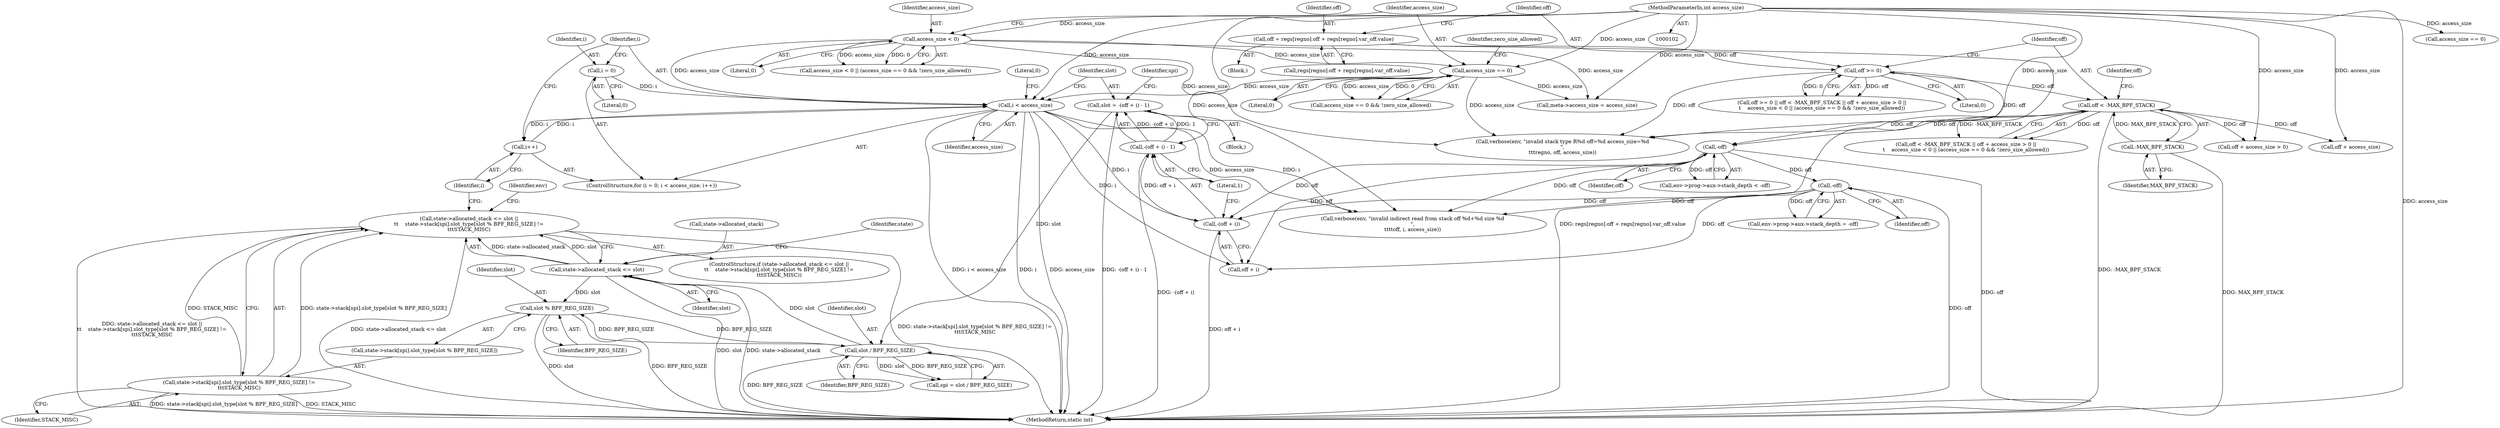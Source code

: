 digraph "0_linux_ea25f914dc164c8d56b36147ecc86bc65f83c469@API" {
"1000306" [label="(Call,state->allocated_stack <= slot ||\n\t\t    state->stack[spi].slot_type[slot % BPF_REG_SIZE] !=\n\t\t\tSTACK_MISC)"];
"1000307" [label="(Call,state->allocated_stack <= slot)"];
"1000302" [label="(Call,slot / BPF_REG_SIZE)"];
"1000292" [label="(Call,slot = -(off + i) - 1)"];
"1000294" [label="(Call,-(off + i) - 1)"];
"1000295" [label="(Call,-(off + i))"];
"1000251" [label="(Call,-off)"];
"1000208" [label="(Call,off >= 0)"];
"1000191" [label="(Call,off = regs[regno].off + regs[regno].var_off.value)"];
"1000212" [label="(Call,off < -MAX_BPF_STACK)"];
"1000214" [label="(Call,-MAX_BPF_STACK)"];
"1000261" [label="(Call,-off)"];
"1000286" [label="(Call,i < access_size)"];
"1000283" [label="(Call,i = 0)"];
"1000289" [label="(Call,i++)"];
"1000227" [label="(Call,access_size == 0)"];
"1000223" [label="(Call,access_size < 0)"];
"1000105" [label="(MethodParameterIn,int access_size)"];
"1000321" [label="(Call,slot % BPF_REG_SIZE)"];
"1000312" [label="(Call,state->stack[spi].slot_type[slot % BPF_REG_SIZE] !=\n\t\t\tSTACK_MISC)"];
"1000327" [label="(Identifier,env)"];
"1000337" [label="(MethodReturn,static int)"];
"1000336" [label="(Literal,0)"];
"1000226" [label="(Call,access_size == 0 && !zero_size_allowed)"];
"1000321" [label="(Call,slot % BPF_REG_SIZE)"];
"1000296" [label="(Call,off + i)"];
"1000228" [label="(Identifier,access_size)"];
"1000294" [label="(Call,-(off + i) - 1)"];
"1000282" [label="(ControlStructure,for (i = 0; i < access_size; i++))"];
"1000283" [label="(Call,i = 0)"];
"1000105" [label="(MethodParameterIn,int access_size)"];
"1000138" [label="(Call,access_size == 0)"];
"1000323" [label="(Identifier,BPF_REG_SIZE)"];
"1000108" [label="(Block,)"];
"1000227" [label="(Call,access_size == 0)"];
"1000251" [label="(Call,-off)"];
"1000261" [label="(Call,-off)"];
"1000312" [label="(Call,state->stack[spi].slot_type[slot % BPF_REG_SIZE] !=\n\t\t\tSTACK_MISC)"];
"1000300" [label="(Call,spi = slot / BPF_REG_SIZE)"];
"1000253" [label="(Call,env->prog->aux->stack_depth = -off)"];
"1000284" [label="(Identifier,i)"];
"1000301" [label="(Identifier,spi)"];
"1000270" [label="(Call,meta->access_size = access_size)"];
"1000308" [label="(Call,state->allocated_stack)"];
"1000223" [label="(Call,access_size < 0)"];
"1000317" [label="(Identifier,state)"];
"1000192" [label="(Identifier,off)"];
"1000233" [label="(Call,verbose(env, \"invalid stack type R%d off=%d access_size=%d\n\",\n\t\t\tregno, off, access_size))"];
"1000219" [label="(Identifier,off)"];
"1000311" [label="(Identifier,slot)"];
"1000209" [label="(Identifier,off)"];
"1000222" [label="(Call,access_size < 0 || (access_size == 0 && !zero_size_allowed))"];
"1000290" [label="(Identifier,i)"];
"1000229" [label="(Literal,0)"];
"1000252" [label="(Identifier,off)"];
"1000211" [label="(Call,off < -MAX_BPF_STACK || off + access_size > 0 ||\n\t    access_size < 0 || (access_size == 0 && !zero_size_allowed))"];
"1000287" [label="(Identifier,i)"];
"1000313" [label="(Call,state->stack[spi].slot_type[slot % BPF_REG_SIZE])"];
"1000305" [label="(ControlStructure,if (state->allocated_stack <= slot ||\n\t\t    state->stack[spi].slot_type[slot % BPF_REG_SIZE] !=\n\t\t\tSTACK_MISC))"];
"1000193" [label="(Call,regs[regno].off + regs[regno].var_off.value)"];
"1000326" [label="(Call,verbose(env, \"invalid indirect read from stack off %d+%d size %d\n\",\n\t\t\t\toff, i, access_size))"];
"1000292" [label="(Call,slot = -(off + i) - 1)"];
"1000207" [label="(Call,off >= 0 || off < -MAX_BPF_STACK || off + access_size > 0 ||\n\t    access_size < 0 || (access_size == 0 && !zero_size_allowed))"];
"1000324" [label="(Identifier,STACK_MISC)"];
"1000303" [label="(Identifier,slot)"];
"1000304" [label="(Identifier,BPF_REG_SIZE)"];
"1000225" [label="(Literal,0)"];
"1000231" [label="(Identifier,zero_size_allowed)"];
"1000306" [label="(Call,state->allocated_stack <= slot ||\n\t\t    state->stack[spi].slot_type[slot % BPF_REG_SIZE] !=\n\t\t\tSTACK_MISC)"];
"1000212" [label="(Call,off < -MAX_BPF_STACK)"];
"1000214" [label="(Call,-MAX_BPF_STACK)"];
"1000307" [label="(Call,state->allocated_stack <= slot)"];
"1000295" [label="(Call,-(off + i))"];
"1000217" [label="(Call,off + access_size > 0)"];
"1000191" [label="(Call,off = regs[regno].off + regs[regno].var_off.value)"];
"1000285" [label="(Literal,0)"];
"1000288" [label="(Identifier,access_size)"];
"1000286" [label="(Call,i < access_size)"];
"1000289" [label="(Call,i++)"];
"1000224" [label="(Identifier,access_size)"];
"1000322" [label="(Identifier,slot)"];
"1000243" [label="(Call,env->prog->aux->stack_depth < -off)"];
"1000302" [label="(Call,slot / BPF_REG_SIZE)"];
"1000299" [label="(Literal,1)"];
"1000208" [label="(Call,off >= 0)"];
"1000291" [label="(Block,)"];
"1000213" [label="(Identifier,off)"];
"1000218" [label="(Call,off + access_size)"];
"1000262" [label="(Identifier,off)"];
"1000210" [label="(Literal,0)"];
"1000293" [label="(Identifier,slot)"];
"1000215" [label="(Identifier,MAX_BPF_STACK)"];
"1000306" -> "1000305"  [label="AST: "];
"1000306" -> "1000307"  [label="CFG: "];
"1000306" -> "1000312"  [label="CFG: "];
"1000307" -> "1000306"  [label="AST: "];
"1000312" -> "1000306"  [label="AST: "];
"1000327" -> "1000306"  [label="CFG: "];
"1000290" -> "1000306"  [label="CFG: "];
"1000306" -> "1000337"  [label="DDG: state->stack[spi].slot_type[slot % BPF_REG_SIZE] !=\n\t\t\tSTACK_MISC"];
"1000306" -> "1000337"  [label="DDG: state->allocated_stack <= slot"];
"1000306" -> "1000337"  [label="DDG: state->allocated_stack <= slot ||\n\t\t    state->stack[spi].slot_type[slot % BPF_REG_SIZE] !=\n\t\t\tSTACK_MISC"];
"1000307" -> "1000306"  [label="DDG: state->allocated_stack"];
"1000307" -> "1000306"  [label="DDG: slot"];
"1000312" -> "1000306"  [label="DDG: state->stack[spi].slot_type[slot % BPF_REG_SIZE]"];
"1000312" -> "1000306"  [label="DDG: STACK_MISC"];
"1000307" -> "1000311"  [label="CFG: "];
"1000308" -> "1000307"  [label="AST: "];
"1000311" -> "1000307"  [label="AST: "];
"1000317" -> "1000307"  [label="CFG: "];
"1000307" -> "1000337"  [label="DDG: slot"];
"1000307" -> "1000337"  [label="DDG: state->allocated_stack"];
"1000302" -> "1000307"  [label="DDG: slot"];
"1000307" -> "1000321"  [label="DDG: slot"];
"1000302" -> "1000300"  [label="AST: "];
"1000302" -> "1000304"  [label="CFG: "];
"1000303" -> "1000302"  [label="AST: "];
"1000304" -> "1000302"  [label="AST: "];
"1000300" -> "1000302"  [label="CFG: "];
"1000302" -> "1000337"  [label="DDG: BPF_REG_SIZE"];
"1000302" -> "1000300"  [label="DDG: slot"];
"1000302" -> "1000300"  [label="DDG: BPF_REG_SIZE"];
"1000292" -> "1000302"  [label="DDG: slot"];
"1000321" -> "1000302"  [label="DDG: BPF_REG_SIZE"];
"1000302" -> "1000321"  [label="DDG: BPF_REG_SIZE"];
"1000292" -> "1000291"  [label="AST: "];
"1000292" -> "1000294"  [label="CFG: "];
"1000293" -> "1000292"  [label="AST: "];
"1000294" -> "1000292"  [label="AST: "];
"1000301" -> "1000292"  [label="CFG: "];
"1000292" -> "1000337"  [label="DDG: -(off + i) - 1"];
"1000294" -> "1000292"  [label="DDG: -(off + i)"];
"1000294" -> "1000292"  [label="DDG: 1"];
"1000294" -> "1000299"  [label="CFG: "];
"1000295" -> "1000294"  [label="AST: "];
"1000299" -> "1000294"  [label="AST: "];
"1000294" -> "1000337"  [label="DDG: -(off + i)"];
"1000295" -> "1000294"  [label="DDG: off + i"];
"1000295" -> "1000296"  [label="CFG: "];
"1000296" -> "1000295"  [label="AST: "];
"1000299" -> "1000295"  [label="CFG: "];
"1000295" -> "1000337"  [label="DDG: off + i"];
"1000251" -> "1000295"  [label="DDG: off"];
"1000261" -> "1000295"  [label="DDG: off"];
"1000286" -> "1000295"  [label="DDG: i"];
"1000251" -> "1000243"  [label="AST: "];
"1000251" -> "1000252"  [label="CFG: "];
"1000252" -> "1000251"  [label="AST: "];
"1000243" -> "1000251"  [label="CFG: "];
"1000251" -> "1000337"  [label="DDG: off"];
"1000251" -> "1000243"  [label="DDG: off"];
"1000208" -> "1000251"  [label="DDG: off"];
"1000212" -> "1000251"  [label="DDG: off"];
"1000251" -> "1000261"  [label="DDG: off"];
"1000251" -> "1000296"  [label="DDG: off"];
"1000251" -> "1000326"  [label="DDG: off"];
"1000208" -> "1000207"  [label="AST: "];
"1000208" -> "1000210"  [label="CFG: "];
"1000209" -> "1000208"  [label="AST: "];
"1000210" -> "1000208"  [label="AST: "];
"1000213" -> "1000208"  [label="CFG: "];
"1000207" -> "1000208"  [label="CFG: "];
"1000208" -> "1000207"  [label="DDG: off"];
"1000208" -> "1000207"  [label="DDG: 0"];
"1000191" -> "1000208"  [label="DDG: off"];
"1000208" -> "1000212"  [label="DDG: off"];
"1000208" -> "1000233"  [label="DDG: off"];
"1000191" -> "1000108"  [label="AST: "];
"1000191" -> "1000193"  [label="CFG: "];
"1000192" -> "1000191"  [label="AST: "];
"1000193" -> "1000191"  [label="AST: "];
"1000209" -> "1000191"  [label="CFG: "];
"1000191" -> "1000337"  [label="DDG: regs[regno].off + regs[regno].var_off.value"];
"1000212" -> "1000211"  [label="AST: "];
"1000212" -> "1000214"  [label="CFG: "];
"1000213" -> "1000212"  [label="AST: "];
"1000214" -> "1000212"  [label="AST: "];
"1000219" -> "1000212"  [label="CFG: "];
"1000211" -> "1000212"  [label="CFG: "];
"1000212" -> "1000337"  [label="DDG: -MAX_BPF_STACK"];
"1000212" -> "1000211"  [label="DDG: off"];
"1000212" -> "1000211"  [label="DDG: -MAX_BPF_STACK"];
"1000214" -> "1000212"  [label="DDG: MAX_BPF_STACK"];
"1000212" -> "1000217"  [label="DDG: off"];
"1000212" -> "1000218"  [label="DDG: off"];
"1000212" -> "1000233"  [label="DDG: off"];
"1000214" -> "1000215"  [label="CFG: "];
"1000215" -> "1000214"  [label="AST: "];
"1000214" -> "1000337"  [label="DDG: MAX_BPF_STACK"];
"1000261" -> "1000253"  [label="AST: "];
"1000261" -> "1000262"  [label="CFG: "];
"1000262" -> "1000261"  [label="AST: "];
"1000253" -> "1000261"  [label="CFG: "];
"1000261" -> "1000337"  [label="DDG: off"];
"1000261" -> "1000253"  [label="DDG: off"];
"1000261" -> "1000296"  [label="DDG: off"];
"1000261" -> "1000326"  [label="DDG: off"];
"1000286" -> "1000282"  [label="AST: "];
"1000286" -> "1000288"  [label="CFG: "];
"1000287" -> "1000286"  [label="AST: "];
"1000288" -> "1000286"  [label="AST: "];
"1000293" -> "1000286"  [label="CFG: "];
"1000336" -> "1000286"  [label="CFG: "];
"1000286" -> "1000337"  [label="DDG: i < access_size"];
"1000286" -> "1000337"  [label="DDG: i"];
"1000286" -> "1000337"  [label="DDG: access_size"];
"1000283" -> "1000286"  [label="DDG: i"];
"1000289" -> "1000286"  [label="DDG: i"];
"1000227" -> "1000286"  [label="DDG: access_size"];
"1000223" -> "1000286"  [label="DDG: access_size"];
"1000105" -> "1000286"  [label="DDG: access_size"];
"1000286" -> "1000289"  [label="DDG: i"];
"1000286" -> "1000296"  [label="DDG: i"];
"1000286" -> "1000326"  [label="DDG: i"];
"1000286" -> "1000326"  [label="DDG: access_size"];
"1000283" -> "1000282"  [label="AST: "];
"1000283" -> "1000285"  [label="CFG: "];
"1000284" -> "1000283"  [label="AST: "];
"1000285" -> "1000283"  [label="AST: "];
"1000287" -> "1000283"  [label="CFG: "];
"1000289" -> "1000282"  [label="AST: "];
"1000289" -> "1000290"  [label="CFG: "];
"1000290" -> "1000289"  [label="AST: "];
"1000287" -> "1000289"  [label="CFG: "];
"1000227" -> "1000226"  [label="AST: "];
"1000227" -> "1000229"  [label="CFG: "];
"1000228" -> "1000227"  [label="AST: "];
"1000229" -> "1000227"  [label="AST: "];
"1000231" -> "1000227"  [label="CFG: "];
"1000226" -> "1000227"  [label="CFG: "];
"1000227" -> "1000226"  [label="DDG: access_size"];
"1000227" -> "1000226"  [label="DDG: 0"];
"1000223" -> "1000227"  [label="DDG: access_size"];
"1000105" -> "1000227"  [label="DDG: access_size"];
"1000227" -> "1000233"  [label="DDG: access_size"];
"1000227" -> "1000270"  [label="DDG: access_size"];
"1000223" -> "1000222"  [label="AST: "];
"1000223" -> "1000225"  [label="CFG: "];
"1000224" -> "1000223"  [label="AST: "];
"1000225" -> "1000223"  [label="AST: "];
"1000228" -> "1000223"  [label="CFG: "];
"1000222" -> "1000223"  [label="CFG: "];
"1000223" -> "1000222"  [label="DDG: access_size"];
"1000223" -> "1000222"  [label="DDG: 0"];
"1000105" -> "1000223"  [label="DDG: access_size"];
"1000223" -> "1000233"  [label="DDG: access_size"];
"1000223" -> "1000270"  [label="DDG: access_size"];
"1000105" -> "1000102"  [label="AST: "];
"1000105" -> "1000337"  [label="DDG: access_size"];
"1000105" -> "1000138"  [label="DDG: access_size"];
"1000105" -> "1000217"  [label="DDG: access_size"];
"1000105" -> "1000218"  [label="DDG: access_size"];
"1000105" -> "1000233"  [label="DDG: access_size"];
"1000105" -> "1000270"  [label="DDG: access_size"];
"1000105" -> "1000326"  [label="DDG: access_size"];
"1000321" -> "1000313"  [label="AST: "];
"1000321" -> "1000323"  [label="CFG: "];
"1000322" -> "1000321"  [label="AST: "];
"1000323" -> "1000321"  [label="AST: "];
"1000313" -> "1000321"  [label="CFG: "];
"1000321" -> "1000337"  [label="DDG: slot"];
"1000321" -> "1000337"  [label="DDG: BPF_REG_SIZE"];
"1000312" -> "1000324"  [label="CFG: "];
"1000313" -> "1000312"  [label="AST: "];
"1000324" -> "1000312"  [label="AST: "];
"1000312" -> "1000337"  [label="DDG: state->stack[spi].slot_type[slot % BPF_REG_SIZE]"];
"1000312" -> "1000337"  [label="DDG: STACK_MISC"];
}
